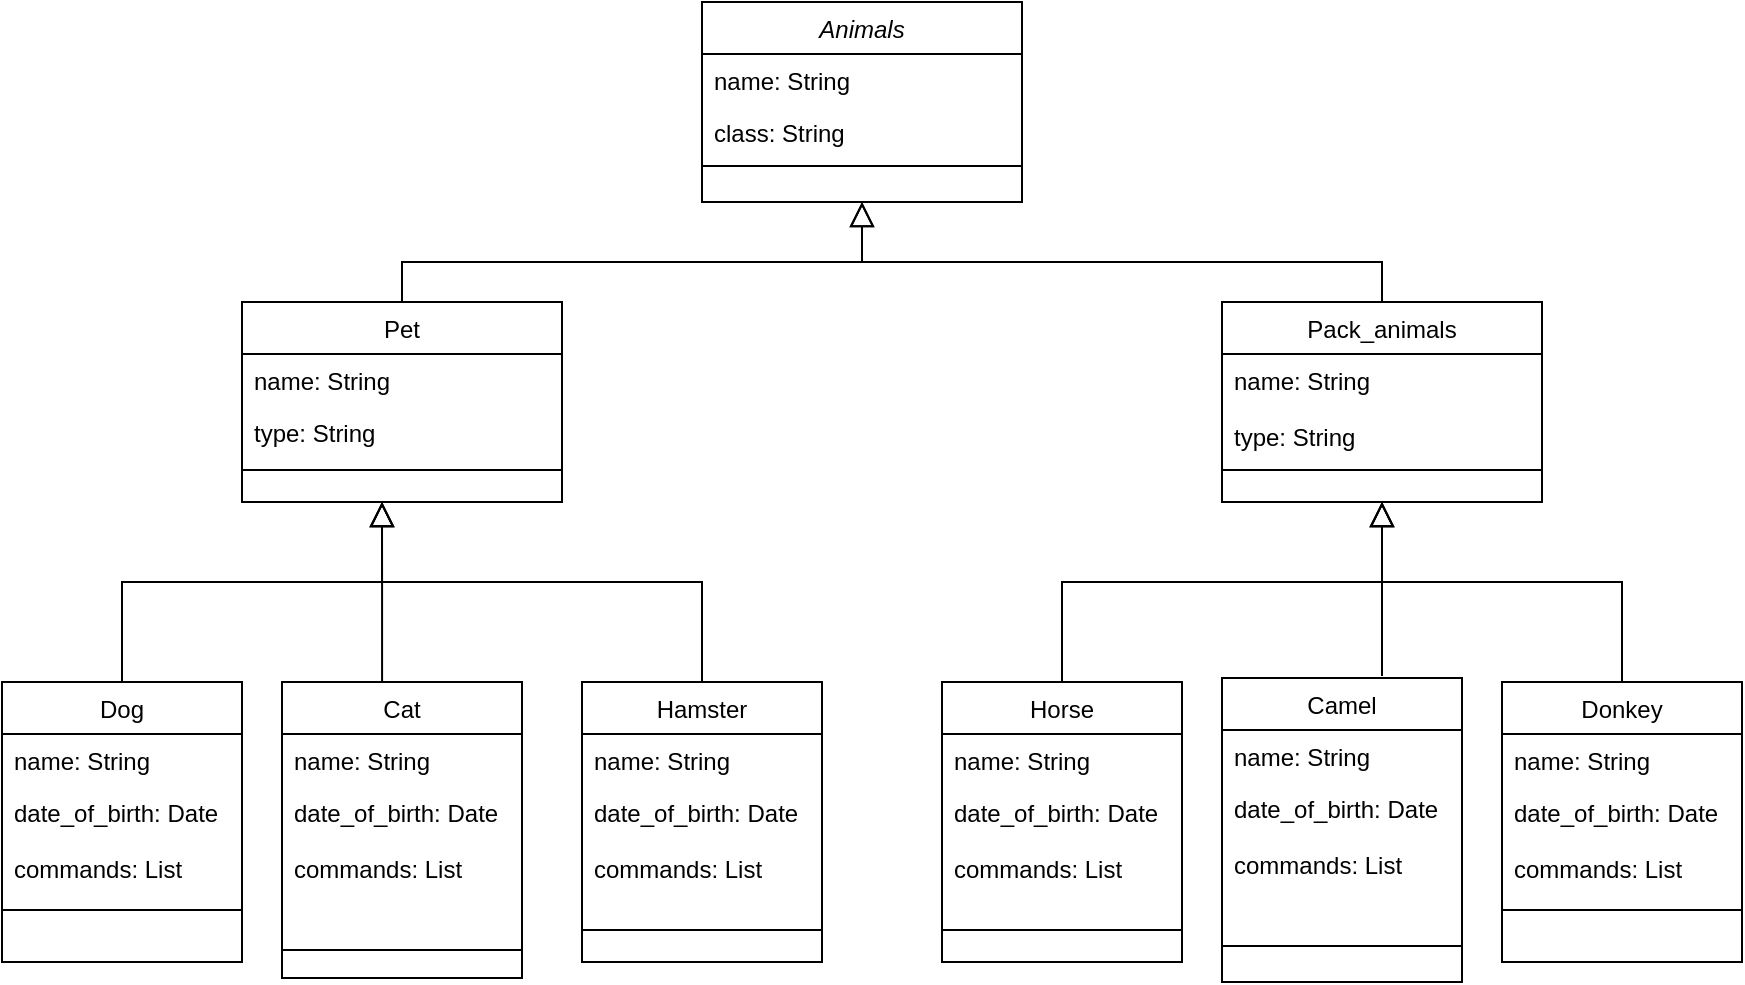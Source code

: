 <mxfile version="23.1.6" type="device">
  <diagram id="C5RBs43oDa-KdzZeNtuy" name="Page-1">
    <mxGraphModel dx="1877" dy="653" grid="1" gridSize="10" guides="1" tooltips="1" connect="1" arrows="1" fold="1" page="1" pageScale="1" pageWidth="827" pageHeight="1169" math="0" shadow="0">
      <root>
        <mxCell id="WIyWlLk6GJQsqaUBKTNV-0" />
        <mxCell id="WIyWlLk6GJQsqaUBKTNV-1" parent="WIyWlLk6GJQsqaUBKTNV-0" />
        <mxCell id="zkfFHV4jXpPFQw0GAbJ--0" value="Animals" style="swimlane;fontStyle=2;align=center;verticalAlign=top;childLayout=stackLayout;horizontal=1;startSize=26;horizontalStack=0;resizeParent=1;resizeLast=0;collapsible=1;marginBottom=0;rounded=0;shadow=0;strokeWidth=1;" parent="WIyWlLk6GJQsqaUBKTNV-1" vertex="1">
          <mxGeometry x="280" y="80" width="160" height="100" as="geometry">
            <mxRectangle x="280" y="80" width="160" height="26" as="alternateBounds" />
          </mxGeometry>
        </mxCell>
        <mxCell id="zkfFHV4jXpPFQw0GAbJ--1" value="name: String" style="text;align=left;verticalAlign=top;spacingLeft=4;spacingRight=4;overflow=hidden;rotatable=0;points=[[0,0.5],[1,0.5]];portConstraint=eastwest;" parent="zkfFHV4jXpPFQw0GAbJ--0" vertex="1">
          <mxGeometry y="26" width="160" height="26" as="geometry" />
        </mxCell>
        <mxCell id="zkfFHV4jXpPFQw0GAbJ--2" value="class: String" style="text;align=left;verticalAlign=top;spacingLeft=4;spacingRight=4;overflow=hidden;rotatable=0;points=[[0,0.5],[1,0.5]];portConstraint=eastwest;rounded=0;shadow=0;html=0;" parent="zkfFHV4jXpPFQw0GAbJ--0" vertex="1">
          <mxGeometry y="52" width="160" height="26" as="geometry" />
        </mxCell>
        <mxCell id="zkfFHV4jXpPFQw0GAbJ--4" value="" style="line;html=1;strokeWidth=1;align=left;verticalAlign=middle;spacingTop=-1;spacingLeft=3;spacingRight=3;rotatable=0;labelPosition=right;points=[];portConstraint=eastwest;" parent="zkfFHV4jXpPFQw0GAbJ--0" vertex="1">
          <mxGeometry y="78" width="160" height="8" as="geometry" />
        </mxCell>
        <mxCell id="zkfFHV4jXpPFQw0GAbJ--6" value="Pet" style="swimlane;fontStyle=0;align=center;verticalAlign=top;childLayout=stackLayout;horizontal=1;startSize=26;horizontalStack=0;resizeParent=1;resizeLast=0;collapsible=1;marginBottom=0;rounded=0;shadow=0;strokeWidth=1;" parent="WIyWlLk6GJQsqaUBKTNV-1" vertex="1">
          <mxGeometry x="50" y="230" width="160" height="100" as="geometry">
            <mxRectangle x="50" y="230" width="160" height="26" as="alternateBounds" />
          </mxGeometry>
        </mxCell>
        <mxCell id="zkfFHV4jXpPFQw0GAbJ--7" value="name: String" style="text;align=left;verticalAlign=top;spacingLeft=4;spacingRight=4;overflow=hidden;rotatable=0;points=[[0,0.5],[1,0.5]];portConstraint=eastwest;" parent="zkfFHV4jXpPFQw0GAbJ--6" vertex="1">
          <mxGeometry y="26" width="160" height="26" as="geometry" />
        </mxCell>
        <mxCell id="zkfFHV4jXpPFQw0GAbJ--8" value="type: String" style="text;align=left;verticalAlign=top;spacingLeft=4;spacingRight=4;overflow=hidden;rotatable=0;points=[[0,0.5],[1,0.5]];portConstraint=eastwest;rounded=0;shadow=0;html=0;" parent="zkfFHV4jXpPFQw0GAbJ--6" vertex="1">
          <mxGeometry y="52" width="160" height="28" as="geometry" />
        </mxCell>
        <mxCell id="zkfFHV4jXpPFQw0GAbJ--9" value="" style="line;html=1;strokeWidth=1;align=left;verticalAlign=middle;spacingTop=-1;spacingLeft=3;spacingRight=3;rotatable=0;labelPosition=right;points=[];portConstraint=eastwest;" parent="zkfFHV4jXpPFQw0GAbJ--6" vertex="1">
          <mxGeometry y="80" width="160" height="8" as="geometry" />
        </mxCell>
        <mxCell id="zkfFHV4jXpPFQw0GAbJ--12" value="" style="endArrow=block;endSize=10;endFill=0;shadow=0;strokeWidth=1;rounded=0;edgeStyle=elbowEdgeStyle;elbow=vertical;" parent="WIyWlLk6GJQsqaUBKTNV-1" source="zkfFHV4jXpPFQw0GAbJ--6" target="zkfFHV4jXpPFQw0GAbJ--0" edge="1">
          <mxGeometry width="160" relative="1" as="geometry">
            <mxPoint x="200" y="203" as="sourcePoint" />
            <mxPoint x="200" y="203" as="targetPoint" />
            <Array as="points">
              <mxPoint x="360" y="210" />
              <mxPoint x="360" y="240" />
              <mxPoint x="360" y="290" />
              <mxPoint x="200" y="290" />
              <mxPoint x="250" y="289" />
            </Array>
          </mxGeometry>
        </mxCell>
        <mxCell id="zkfFHV4jXpPFQw0GAbJ--13" value="Pack_animals" style="swimlane;fontStyle=0;align=center;verticalAlign=top;childLayout=stackLayout;horizontal=1;startSize=26;horizontalStack=0;resizeParent=1;resizeLast=0;collapsible=1;marginBottom=0;rounded=0;shadow=0;strokeWidth=1;" parent="WIyWlLk6GJQsqaUBKTNV-1" vertex="1">
          <mxGeometry x="540" y="230" width="160" height="100" as="geometry">
            <mxRectangle x="340" y="380" width="170" height="26" as="alternateBounds" />
          </mxGeometry>
        </mxCell>
        <mxCell id="zkfFHV4jXpPFQw0GAbJ--14" value="name: String&#xa;&#xa;type: String" style="text;align=left;verticalAlign=top;spacingLeft=4;spacingRight=4;overflow=hidden;rotatable=0;points=[[0,0.5],[1,0.5]];portConstraint=eastwest;" parent="zkfFHV4jXpPFQw0GAbJ--13" vertex="1">
          <mxGeometry y="26" width="160" height="54" as="geometry" />
        </mxCell>
        <mxCell id="zkfFHV4jXpPFQw0GAbJ--15" value="" style="line;html=1;strokeWidth=1;align=left;verticalAlign=middle;spacingTop=-1;spacingLeft=3;spacingRight=3;rotatable=0;labelPosition=right;points=[];portConstraint=eastwest;" parent="zkfFHV4jXpPFQw0GAbJ--13" vertex="1">
          <mxGeometry y="80" width="160" height="8" as="geometry" />
        </mxCell>
        <mxCell id="zkfFHV4jXpPFQw0GAbJ--16" value="" style="endArrow=block;endSize=10;endFill=0;shadow=0;strokeWidth=1;rounded=0;edgeStyle=elbowEdgeStyle;elbow=vertical;" parent="WIyWlLk6GJQsqaUBKTNV-1" source="zkfFHV4jXpPFQw0GAbJ--13" target="zkfFHV4jXpPFQw0GAbJ--0" edge="1">
          <mxGeometry width="160" relative="1" as="geometry">
            <mxPoint x="210" y="373" as="sourcePoint" />
            <mxPoint x="310" y="271" as="targetPoint" />
            <Array as="points">
              <mxPoint x="360" y="210" />
            </Array>
          </mxGeometry>
        </mxCell>
        <mxCell id="G3Nrf_iOpOlE8w7siZkY-5" value="Dog" style="swimlane;fontStyle=0;align=center;verticalAlign=top;childLayout=stackLayout;horizontal=1;startSize=26;horizontalStack=0;resizeParent=1;resizeLast=0;collapsible=1;marginBottom=0;rounded=0;shadow=0;strokeWidth=1;" parent="WIyWlLk6GJQsqaUBKTNV-1" vertex="1">
          <mxGeometry x="-70" y="420" width="120" height="140" as="geometry">
            <mxRectangle x="130" y="380" width="160" height="26" as="alternateBounds" />
          </mxGeometry>
        </mxCell>
        <mxCell id="G3Nrf_iOpOlE8w7siZkY-6" value="name: String" style="text;align=left;verticalAlign=top;spacingLeft=4;spacingRight=4;overflow=hidden;rotatable=0;points=[[0,0.5],[1,0.5]];portConstraint=eastwest;" parent="G3Nrf_iOpOlE8w7siZkY-5" vertex="1">
          <mxGeometry y="26" width="120" height="26" as="geometry" />
        </mxCell>
        <mxCell id="G3Nrf_iOpOlE8w7siZkY-7" value="date_of_birth: Date&#xa;&#xa;commands: List" style="text;align=left;verticalAlign=top;spacingLeft=4;spacingRight=4;overflow=hidden;rotatable=0;points=[[0,0.5],[1,0.5]];portConstraint=eastwest;rounded=0;shadow=0;html=0;" parent="G3Nrf_iOpOlE8w7siZkY-5" vertex="1">
          <mxGeometry y="52" width="120" height="58" as="geometry" />
        </mxCell>
        <mxCell id="G3Nrf_iOpOlE8w7siZkY-8" value="" style="line;html=1;strokeWidth=1;align=left;verticalAlign=middle;spacingTop=-1;spacingLeft=3;spacingRight=3;rotatable=0;labelPosition=right;points=[];portConstraint=eastwest;" parent="G3Nrf_iOpOlE8w7siZkY-5" vertex="1">
          <mxGeometry y="110" width="120" height="8" as="geometry" />
        </mxCell>
        <mxCell id="G3Nrf_iOpOlE8w7siZkY-9" value="Cat" style="swimlane;fontStyle=0;align=center;verticalAlign=top;childLayout=stackLayout;horizontal=1;startSize=26;horizontalStack=0;resizeParent=1;resizeLast=0;collapsible=1;marginBottom=0;rounded=0;shadow=0;strokeWidth=1;" parent="WIyWlLk6GJQsqaUBKTNV-1" vertex="1">
          <mxGeometry x="70" y="420" width="120" height="148" as="geometry">
            <mxRectangle x="130" y="380" width="160" height="26" as="alternateBounds" />
          </mxGeometry>
        </mxCell>
        <mxCell id="G3Nrf_iOpOlE8w7siZkY-10" value="name: String" style="text;align=left;verticalAlign=top;spacingLeft=4;spacingRight=4;overflow=hidden;rotatable=0;points=[[0,0.5],[1,0.5]];portConstraint=eastwest;" parent="G3Nrf_iOpOlE8w7siZkY-9" vertex="1">
          <mxGeometry y="26" width="120" height="26" as="geometry" />
        </mxCell>
        <mxCell id="G3Nrf_iOpOlE8w7siZkY-11" value="date_of_birth: Date&#xa;&#xa;commands: List&#xa;" style="text;align=left;verticalAlign=top;spacingLeft=4;spacingRight=4;overflow=hidden;rotatable=0;points=[[0,0.5],[1,0.5]];portConstraint=eastwest;rounded=0;shadow=0;html=0;" parent="G3Nrf_iOpOlE8w7siZkY-9" vertex="1">
          <mxGeometry y="52" width="120" height="68" as="geometry" />
        </mxCell>
        <mxCell id="G3Nrf_iOpOlE8w7siZkY-12" value="" style="line;html=1;strokeWidth=1;align=left;verticalAlign=middle;spacingTop=-1;spacingLeft=3;spacingRight=3;rotatable=0;labelPosition=right;points=[];portConstraint=eastwest;" parent="G3Nrf_iOpOlE8w7siZkY-9" vertex="1">
          <mxGeometry y="120" width="120" height="28" as="geometry" />
        </mxCell>
        <mxCell id="G3Nrf_iOpOlE8w7siZkY-13" value="Hamster" style="swimlane;fontStyle=0;align=center;verticalAlign=top;childLayout=stackLayout;horizontal=1;startSize=26;horizontalStack=0;resizeParent=1;resizeLast=0;collapsible=1;marginBottom=0;rounded=0;shadow=0;strokeWidth=1;" parent="WIyWlLk6GJQsqaUBKTNV-1" vertex="1">
          <mxGeometry x="220" y="420" width="120" height="140" as="geometry">
            <mxRectangle x="130" y="380" width="160" height="26" as="alternateBounds" />
          </mxGeometry>
        </mxCell>
        <mxCell id="G3Nrf_iOpOlE8w7siZkY-14" value="name: String" style="text;align=left;verticalAlign=top;spacingLeft=4;spacingRight=4;overflow=hidden;rotatable=0;points=[[0,0.5],[1,0.5]];portConstraint=eastwest;" parent="G3Nrf_iOpOlE8w7siZkY-13" vertex="1">
          <mxGeometry y="26" width="120" height="26" as="geometry" />
        </mxCell>
        <mxCell id="G3Nrf_iOpOlE8w7siZkY-15" value="date_of_birth: Date&#xa;&#xa;commands: List" style="text;align=left;verticalAlign=top;spacingLeft=4;spacingRight=4;overflow=hidden;rotatable=0;points=[[0,0.5],[1,0.5]];portConstraint=eastwest;rounded=0;shadow=0;html=0;" parent="G3Nrf_iOpOlE8w7siZkY-13" vertex="1">
          <mxGeometry y="52" width="120" height="68" as="geometry" />
        </mxCell>
        <mxCell id="G3Nrf_iOpOlE8w7siZkY-16" value="" style="line;html=1;strokeWidth=1;align=left;verticalAlign=middle;spacingTop=-1;spacingLeft=3;spacingRight=3;rotatable=0;labelPosition=right;points=[];portConstraint=eastwest;" parent="G3Nrf_iOpOlE8w7siZkY-13" vertex="1">
          <mxGeometry y="120" width="120" height="8" as="geometry" />
        </mxCell>
        <mxCell id="G3Nrf_iOpOlE8w7siZkY-17" value="Horse" style="swimlane;fontStyle=0;align=center;verticalAlign=top;childLayout=stackLayout;horizontal=1;startSize=26;horizontalStack=0;resizeParent=1;resizeLast=0;collapsible=1;marginBottom=0;rounded=0;shadow=0;strokeWidth=1;" parent="WIyWlLk6GJQsqaUBKTNV-1" vertex="1">
          <mxGeometry x="400" y="420" width="120" height="140" as="geometry">
            <mxRectangle x="130" y="380" width="160" height="26" as="alternateBounds" />
          </mxGeometry>
        </mxCell>
        <mxCell id="G3Nrf_iOpOlE8w7siZkY-18" value="name: String" style="text;align=left;verticalAlign=top;spacingLeft=4;spacingRight=4;overflow=hidden;rotatable=0;points=[[0,0.5],[1,0.5]];portConstraint=eastwest;" parent="G3Nrf_iOpOlE8w7siZkY-17" vertex="1">
          <mxGeometry y="26" width="120" height="26" as="geometry" />
        </mxCell>
        <mxCell id="G3Nrf_iOpOlE8w7siZkY-19" value="date_of_birth: Date&#xa;&#xa;commands: List" style="text;align=left;verticalAlign=top;spacingLeft=4;spacingRight=4;overflow=hidden;rotatable=0;points=[[0,0.5],[1,0.5]];portConstraint=eastwest;rounded=0;shadow=0;html=0;" parent="G3Nrf_iOpOlE8w7siZkY-17" vertex="1">
          <mxGeometry y="52" width="120" height="68" as="geometry" />
        </mxCell>
        <mxCell id="G3Nrf_iOpOlE8w7siZkY-20" value="" style="line;html=1;strokeWidth=1;align=left;verticalAlign=middle;spacingTop=-1;spacingLeft=3;spacingRight=3;rotatable=0;labelPosition=right;points=[];portConstraint=eastwest;" parent="G3Nrf_iOpOlE8w7siZkY-17" vertex="1">
          <mxGeometry y="120" width="120" height="8" as="geometry" />
        </mxCell>
        <mxCell id="G3Nrf_iOpOlE8w7siZkY-21" value="Camel" style="swimlane;fontStyle=0;align=center;verticalAlign=top;childLayout=stackLayout;horizontal=1;startSize=26;horizontalStack=0;resizeParent=1;resizeLast=0;collapsible=1;marginBottom=0;rounded=0;shadow=0;strokeWidth=1;" parent="WIyWlLk6GJQsqaUBKTNV-1" vertex="1">
          <mxGeometry x="540" y="418" width="120" height="152" as="geometry">
            <mxRectangle x="130" y="380" width="160" height="26" as="alternateBounds" />
          </mxGeometry>
        </mxCell>
        <mxCell id="G3Nrf_iOpOlE8w7siZkY-22" value="name: String" style="text;align=left;verticalAlign=top;spacingLeft=4;spacingRight=4;overflow=hidden;rotatable=0;points=[[0,0.5],[1,0.5]];portConstraint=eastwest;" parent="G3Nrf_iOpOlE8w7siZkY-21" vertex="1">
          <mxGeometry y="26" width="120" height="26" as="geometry" />
        </mxCell>
        <mxCell id="G3Nrf_iOpOlE8w7siZkY-23" value="date_of_birth: Date&#xa;&#xa;commands: List" style="text;align=left;verticalAlign=top;spacingLeft=4;spacingRight=4;overflow=hidden;rotatable=0;points=[[0,0.5],[1,0.5]];portConstraint=eastwest;rounded=0;shadow=0;html=0;" parent="G3Nrf_iOpOlE8w7siZkY-21" vertex="1">
          <mxGeometry y="52" width="120" height="78" as="geometry" />
        </mxCell>
        <mxCell id="G3Nrf_iOpOlE8w7siZkY-24" value="" style="line;html=1;strokeWidth=1;align=left;verticalAlign=middle;spacingTop=-1;spacingLeft=3;spacingRight=3;rotatable=0;labelPosition=right;points=[];portConstraint=eastwest;" parent="G3Nrf_iOpOlE8w7siZkY-21" vertex="1">
          <mxGeometry y="130" width="120" height="8" as="geometry" />
        </mxCell>
        <mxCell id="G3Nrf_iOpOlE8w7siZkY-25" value="Donkey" style="swimlane;fontStyle=0;align=center;verticalAlign=top;childLayout=stackLayout;horizontal=1;startSize=26;horizontalStack=0;resizeParent=1;resizeLast=0;collapsible=1;marginBottom=0;rounded=0;shadow=0;strokeWidth=1;" parent="WIyWlLk6GJQsqaUBKTNV-1" vertex="1">
          <mxGeometry x="680" y="420" width="120" height="140" as="geometry">
            <mxRectangle x="130" y="380" width="160" height="26" as="alternateBounds" />
          </mxGeometry>
        </mxCell>
        <mxCell id="G3Nrf_iOpOlE8w7siZkY-26" value="name: String" style="text;align=left;verticalAlign=top;spacingLeft=4;spacingRight=4;overflow=hidden;rotatable=0;points=[[0,0.5],[1,0.5]];portConstraint=eastwest;" parent="G3Nrf_iOpOlE8w7siZkY-25" vertex="1">
          <mxGeometry y="26" width="120" height="26" as="geometry" />
        </mxCell>
        <mxCell id="G3Nrf_iOpOlE8w7siZkY-27" value="date_of_birth: Date&#xa;&#xa;commands: List" style="text;align=left;verticalAlign=top;spacingLeft=4;spacingRight=4;overflow=hidden;rotatable=0;points=[[0,0.5],[1,0.5]];portConstraint=eastwest;rounded=0;shadow=0;html=0;" parent="G3Nrf_iOpOlE8w7siZkY-25" vertex="1">
          <mxGeometry y="52" width="120" height="58" as="geometry" />
        </mxCell>
        <mxCell id="G3Nrf_iOpOlE8w7siZkY-28" value="" style="line;html=1;strokeWidth=1;align=left;verticalAlign=middle;spacingTop=-1;spacingLeft=3;spacingRight=3;rotatable=0;labelPosition=right;points=[];portConstraint=eastwest;" parent="G3Nrf_iOpOlE8w7siZkY-25" vertex="1">
          <mxGeometry y="110" width="120" height="8" as="geometry" />
        </mxCell>
        <mxCell id="G3Nrf_iOpOlE8w7siZkY-31" value="" style="endArrow=block;endSize=10;endFill=0;shadow=0;strokeWidth=1;rounded=0;edgeStyle=elbowEdgeStyle;elbow=vertical;exitX=0.5;exitY=0;exitDx=0;exitDy=0;" parent="WIyWlLk6GJQsqaUBKTNV-1" source="G3Nrf_iOpOlE8w7siZkY-13" edge="1">
          <mxGeometry width="160" relative="1" as="geometry">
            <mxPoint x="140" y="240" as="sourcePoint" />
            <mxPoint x="120" y="330" as="targetPoint" />
            <Array as="points">
              <mxPoint x="320" y="370" />
              <mxPoint x="370" y="250" />
              <mxPoint x="370" y="300" />
              <mxPoint x="210" y="300" />
              <mxPoint x="260" y="299" />
            </Array>
          </mxGeometry>
        </mxCell>
        <mxCell id="G3Nrf_iOpOlE8w7siZkY-32" value="" style="endArrow=block;endSize=10;endFill=0;shadow=0;strokeWidth=1;rounded=0;edgeStyle=elbowEdgeStyle;elbow=vertical;exitX=0.5;exitY=0;exitDx=0;exitDy=0;" parent="WIyWlLk6GJQsqaUBKTNV-1" source="G3Nrf_iOpOlE8w7siZkY-5" edge="1">
          <mxGeometry width="160" relative="1" as="geometry">
            <mxPoint x="290" y="430" as="sourcePoint" />
            <mxPoint x="120" y="330" as="targetPoint" />
            <Array as="points">
              <mxPoint x="60" y="370" />
              <mxPoint x="380" y="260" />
              <mxPoint x="380" y="310" />
              <mxPoint x="220" y="310" />
              <mxPoint x="270" y="309" />
            </Array>
          </mxGeometry>
        </mxCell>
        <mxCell id="G3Nrf_iOpOlE8w7siZkY-33" value="" style="endArrow=block;endSize=10;endFill=0;shadow=0;strokeWidth=1;rounded=0;edgeStyle=elbowEdgeStyle;elbow=vertical;exitX=0.417;exitY=0;exitDx=0;exitDy=0;exitPerimeter=0;" parent="WIyWlLk6GJQsqaUBKTNV-1" source="G3Nrf_iOpOlE8w7siZkY-9" edge="1">
          <mxGeometry width="160" relative="1" as="geometry">
            <mxPoint x="290" y="430" as="sourcePoint" />
            <mxPoint x="120" y="330" as="targetPoint" />
            <Array as="points">
              <mxPoint x="210" y="370" />
              <mxPoint x="380" y="260" />
              <mxPoint x="380" y="310" />
              <mxPoint x="220" y="310" />
              <mxPoint x="270" y="309" />
            </Array>
          </mxGeometry>
        </mxCell>
        <mxCell id="G3Nrf_iOpOlE8w7siZkY-34" value="" style="endArrow=block;endSize=10;endFill=0;shadow=0;strokeWidth=1;rounded=0;edgeStyle=elbowEdgeStyle;elbow=vertical;exitX=0.5;exitY=0;exitDx=0;exitDy=0;entryX=0.5;entryY=1;entryDx=0;entryDy=0;" parent="WIyWlLk6GJQsqaUBKTNV-1" source="G3Nrf_iOpOlE8w7siZkY-17" target="zkfFHV4jXpPFQw0GAbJ--13" edge="1">
          <mxGeometry width="160" relative="1" as="geometry">
            <mxPoint y="430" as="sourcePoint" />
            <mxPoint x="620" y="340" as="targetPoint" />
            <Array as="points">
              <mxPoint x="440" y="370" />
              <mxPoint x="390" y="270" />
              <mxPoint x="390" y="320" />
              <mxPoint x="230" y="320" />
              <mxPoint x="280" y="319" />
            </Array>
          </mxGeometry>
        </mxCell>
        <mxCell id="G3Nrf_iOpOlE8w7siZkY-35" value="" style="endArrow=block;endSize=10;endFill=0;shadow=0;strokeWidth=1;rounded=0;edgeStyle=elbowEdgeStyle;elbow=vertical;exitX=0.5;exitY=0;exitDx=0;exitDy=0;" parent="WIyWlLk6GJQsqaUBKTNV-1" source="G3Nrf_iOpOlE8w7siZkY-25" edge="1">
          <mxGeometry width="160" relative="1" as="geometry">
            <mxPoint x="470" y="430" as="sourcePoint" />
            <mxPoint x="620" y="330" as="targetPoint" />
            <Array as="points">
              <mxPoint x="680" y="370" />
              <mxPoint x="400" y="280" />
              <mxPoint x="400" y="330" />
              <mxPoint x="240" y="330" />
              <mxPoint x="290" y="329" />
            </Array>
          </mxGeometry>
        </mxCell>
        <mxCell id="G3Nrf_iOpOlE8w7siZkY-36" value="" style="endArrow=block;endSize=10;endFill=0;shadow=0;strokeWidth=1;rounded=0;edgeStyle=elbowEdgeStyle;elbow=vertical;" parent="WIyWlLk6GJQsqaUBKTNV-1" edge="1">
          <mxGeometry width="160" relative="1" as="geometry">
            <mxPoint x="620" y="417" as="sourcePoint" />
            <mxPoint x="620" y="330" as="targetPoint" />
            <Array as="points">
              <mxPoint x="690" y="380" />
              <mxPoint x="410" y="290" />
              <mxPoint x="410" y="340" />
              <mxPoint x="250" y="340" />
              <mxPoint x="300" y="339" />
            </Array>
          </mxGeometry>
        </mxCell>
      </root>
    </mxGraphModel>
  </diagram>
</mxfile>
